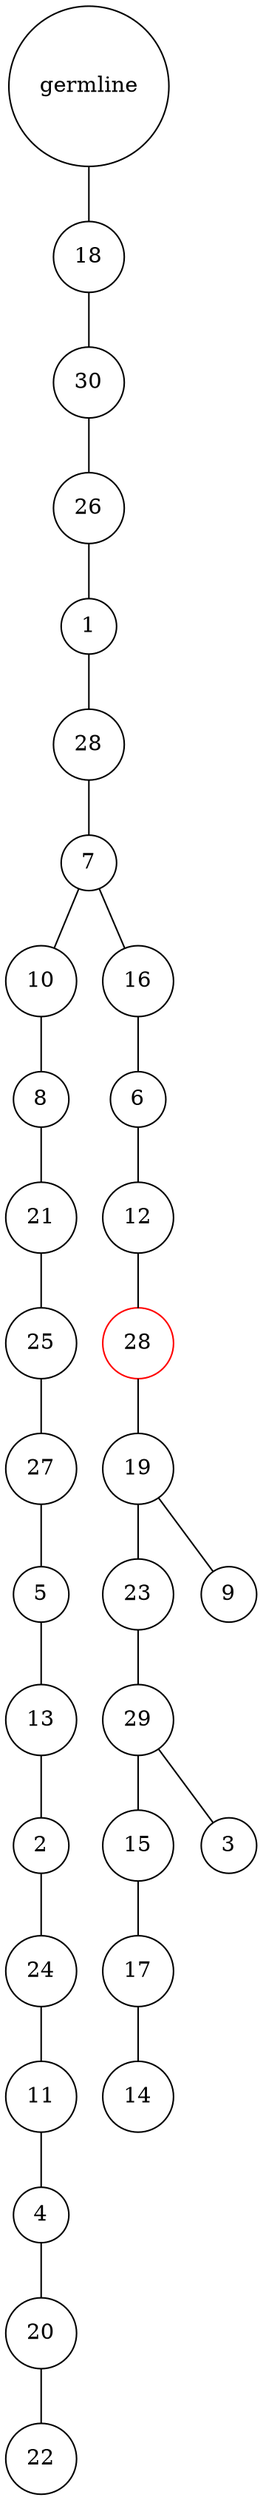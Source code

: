 graph {
	rankdir=UD;
	splines=line;
	node [shape=circle]
	"0x7f7c8bd9db50" [label="germline"];
	"0x7f7c8bd9db80" [label="18"];
	"0x7f7c8bd9db50" -- "0x7f7c8bd9db80" ;
	"0x7f7c8bd9dbb0" [label="30"];
	"0x7f7c8bd9db80" -- "0x7f7c8bd9dbb0" ;
	"0x7f7c8bd9dbe0" [label="26"];
	"0x7f7c8bd9dbb0" -- "0x7f7c8bd9dbe0" ;
	"0x7f7c8bd9dc10" [label="1"];
	"0x7f7c8bd9dbe0" -- "0x7f7c8bd9dc10" ;
	"0x7f7c8bd9dc40" [label="28"];
	"0x7f7c8bd9dc10" -- "0x7f7c8bd9dc40" ;
	"0x7f7c8bd9dc70" [label="7"];
	"0x7f7c8bd9dc40" -- "0x7f7c8bd9dc70" ;
	"0x7f7c8bd9dca0" [label="10"];
	"0x7f7c8bd9dc70" -- "0x7f7c8bd9dca0" ;
	"0x7f7c8bd9dcd0" [label="8"];
	"0x7f7c8bd9dca0" -- "0x7f7c8bd9dcd0" ;
	"0x7f7c8bd9dd00" [label="21"];
	"0x7f7c8bd9dcd0" -- "0x7f7c8bd9dd00" ;
	"0x7f7c8bd9dd30" [label="25"];
	"0x7f7c8bd9dd00" -- "0x7f7c8bd9dd30" ;
	"0x7f7c8bd9dd60" [label="27"];
	"0x7f7c8bd9dd30" -- "0x7f7c8bd9dd60" ;
	"0x7f7c8bd9dd90" [label="5"];
	"0x7f7c8bd9dd60" -- "0x7f7c8bd9dd90" ;
	"0x7f7c8bd9ddc0" [label="13"];
	"0x7f7c8bd9dd90" -- "0x7f7c8bd9ddc0" ;
	"0x7f7c8bd9ddf0" [label="2"];
	"0x7f7c8bd9ddc0" -- "0x7f7c8bd9ddf0" ;
	"0x7f7c8bd9de20" [label="24"];
	"0x7f7c8bd9ddf0" -- "0x7f7c8bd9de20" ;
	"0x7f7c8bd9de50" [label="11"];
	"0x7f7c8bd9de20" -- "0x7f7c8bd9de50" ;
	"0x7f7c8bd9de80" [label="4"];
	"0x7f7c8bd9de50" -- "0x7f7c8bd9de80" ;
	"0x7f7c8bd9deb0" [label="20"];
	"0x7f7c8bd9de80" -- "0x7f7c8bd9deb0" ;
	"0x7f7c8bd9dee0" [label="22"];
	"0x7f7c8bd9deb0" -- "0x7f7c8bd9dee0" ;
	"0x7f7c8bd9df10" [label="16"];
	"0x7f7c8bd9dc70" -- "0x7f7c8bd9df10" ;
	"0x7f7c8bd9df40" [label="6"];
	"0x7f7c8bd9df10" -- "0x7f7c8bd9df40" ;
	"0x7f7c8bd9df70" [label="12"];
	"0x7f7c8bd9df40" -- "0x7f7c8bd9df70" ;
	"0x7f7c8bd9dfa0" [label="28",color="red"];
	"0x7f7c8bd9df70" -- "0x7f7c8bd9dfa0" ;
	"0x7f7c8bd9dfd0" [label="19"];
	"0x7f7c8bd9dfa0" -- "0x7f7c8bd9dfd0" ;
	"0x7f7c8bdab040" [label="23"];
	"0x7f7c8bd9dfd0" -- "0x7f7c8bdab040" ;
	"0x7f7c8bdab070" [label="29"];
	"0x7f7c8bdab040" -- "0x7f7c8bdab070" ;
	"0x7f7c8bdab0a0" [label="15"];
	"0x7f7c8bdab070" -- "0x7f7c8bdab0a0" ;
	"0x7f7c8bdab0d0" [label="17"];
	"0x7f7c8bdab0a0" -- "0x7f7c8bdab0d0" ;
	"0x7f7c8bdab100" [label="14"];
	"0x7f7c8bdab0d0" -- "0x7f7c8bdab100" ;
	"0x7f7c8bdab130" [label="3"];
	"0x7f7c8bdab070" -- "0x7f7c8bdab130" ;
	"0x7f7c8bdab160" [label="9"];
	"0x7f7c8bd9dfd0" -- "0x7f7c8bdab160" ;
}
